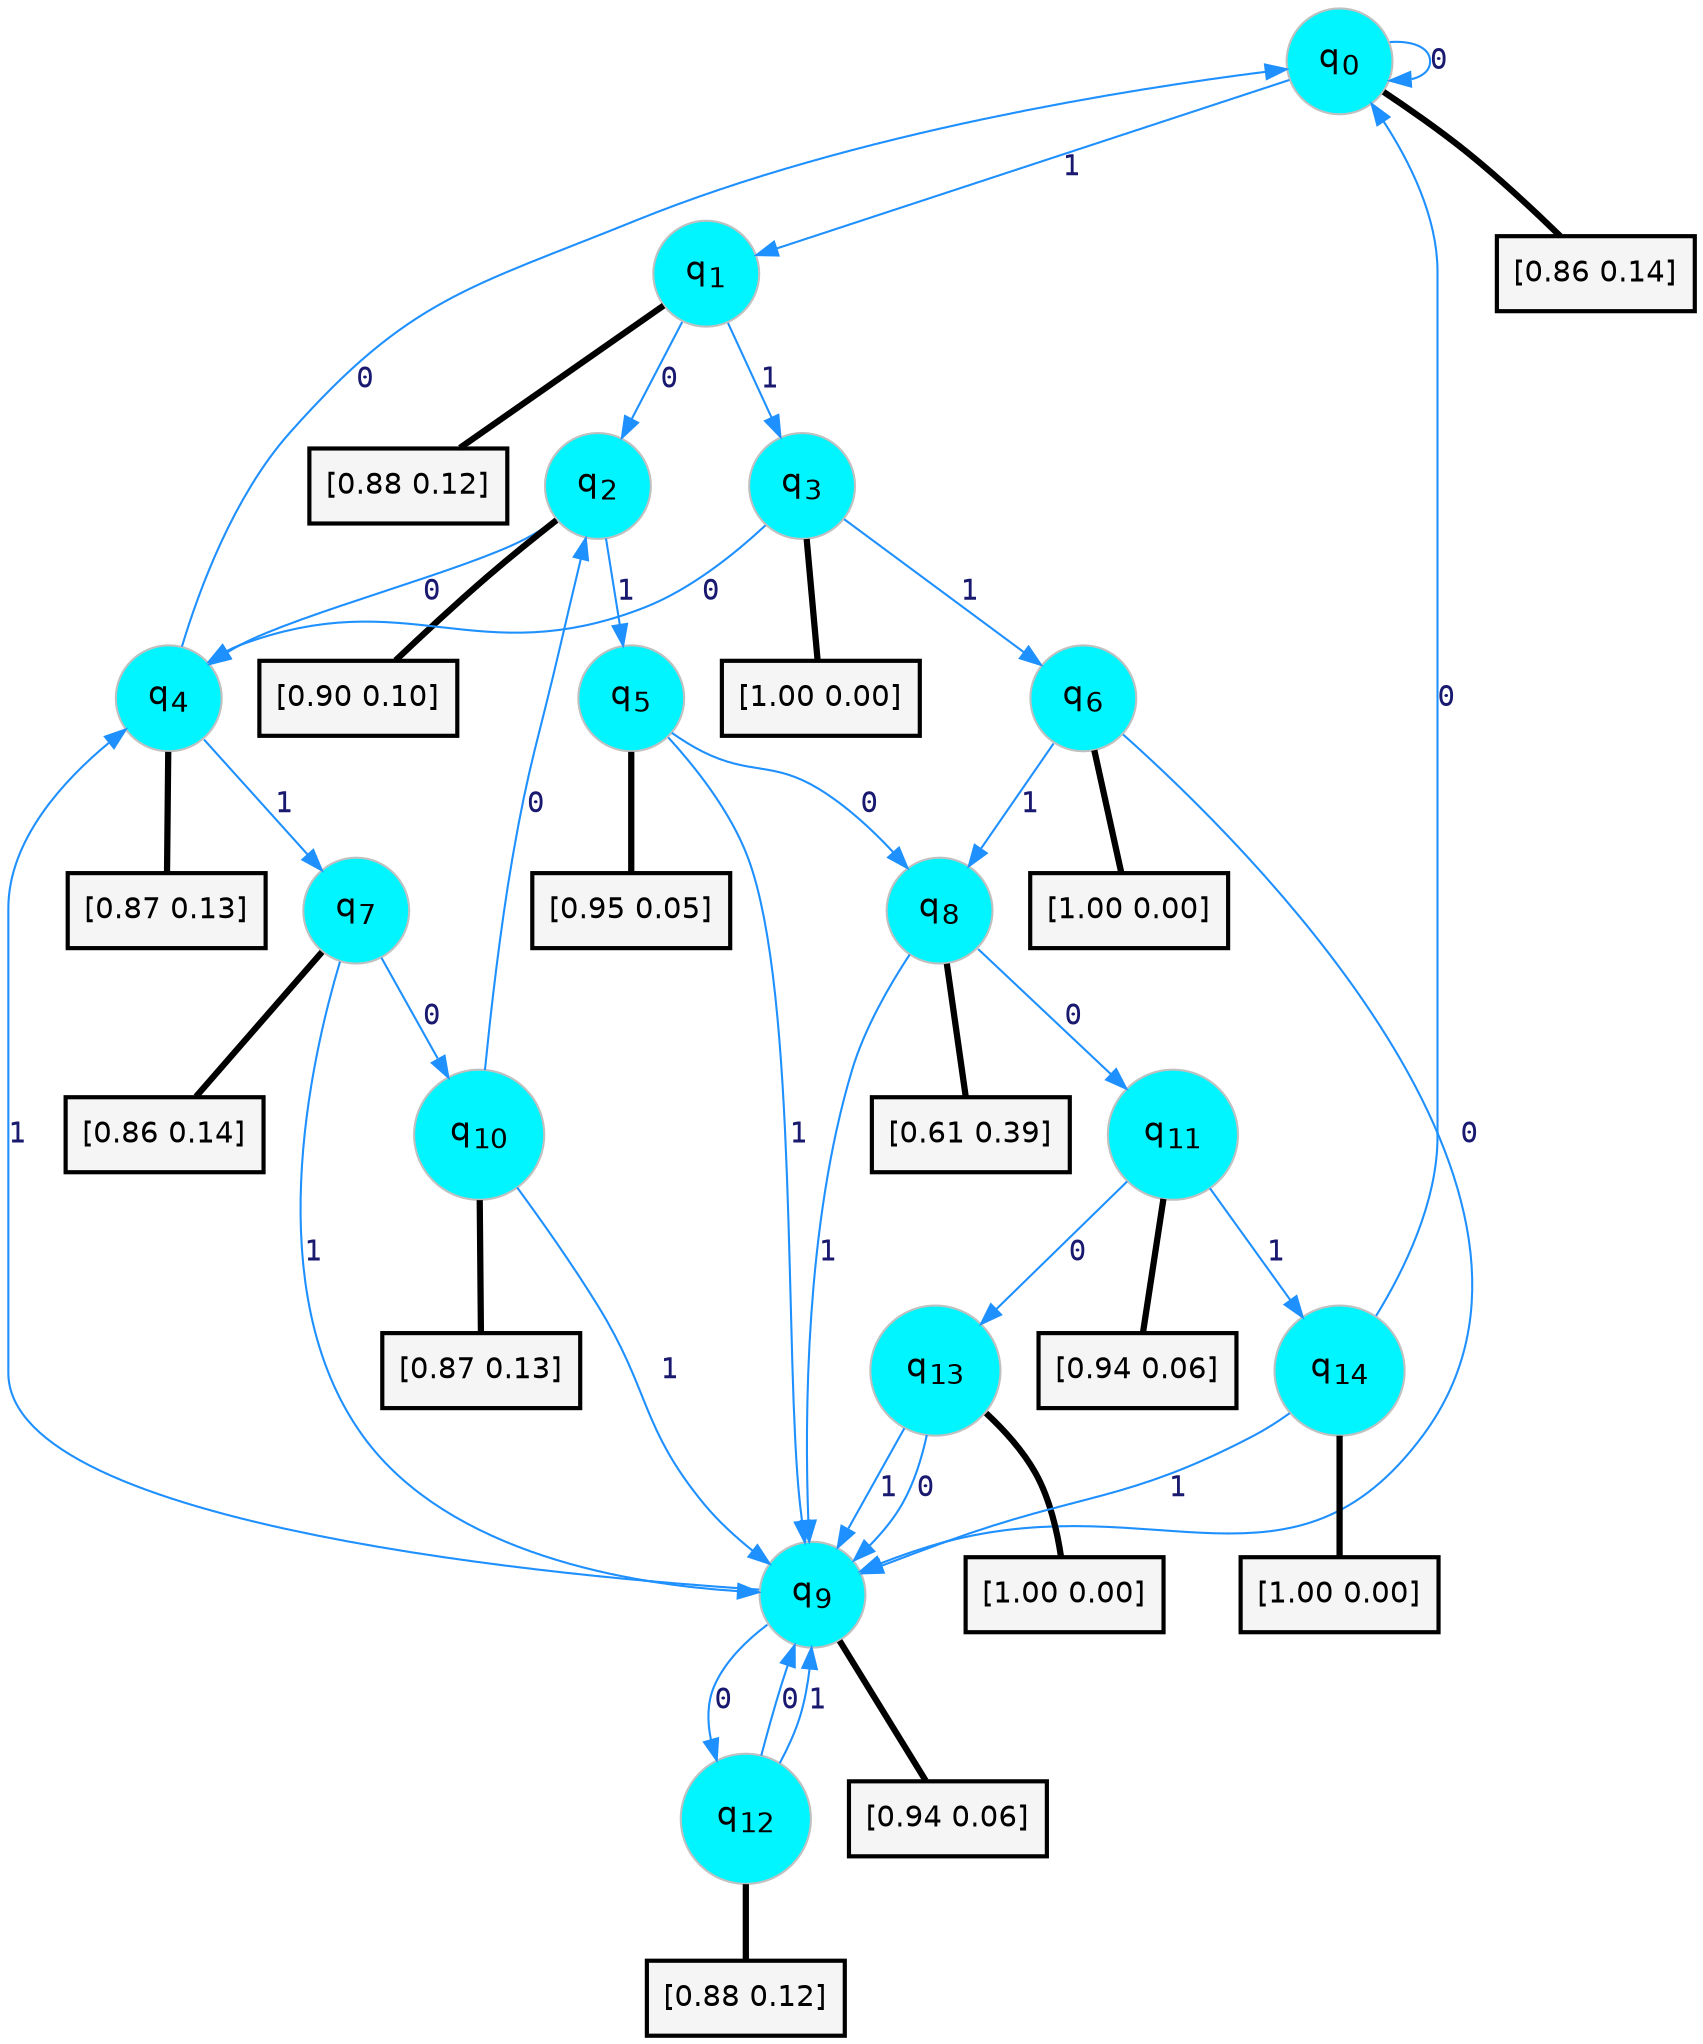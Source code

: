 digraph G {
graph [
bgcolor=transparent, dpi=300, rankdir=TD, size="40,25"];
node [
color=gray, fillcolor=turquoise1, fontcolor=black, fontname=Helvetica, fontsize=16, fontweight=bold, shape=circle, style=filled];
edge [
arrowsize=1, color=dodgerblue1, fontcolor=midnightblue, fontname=courier, fontweight=bold, penwidth=1, style=solid, weight=20];
0[label=<q<SUB>0</SUB>>];
1[label=<q<SUB>1</SUB>>];
2[label=<q<SUB>2</SUB>>];
3[label=<q<SUB>3</SUB>>];
4[label=<q<SUB>4</SUB>>];
5[label=<q<SUB>5</SUB>>];
6[label=<q<SUB>6</SUB>>];
7[label=<q<SUB>7</SUB>>];
8[label=<q<SUB>8</SUB>>];
9[label=<q<SUB>9</SUB>>];
10[label=<q<SUB>10</SUB>>];
11[label=<q<SUB>11</SUB>>];
12[label=<q<SUB>12</SUB>>];
13[label=<q<SUB>13</SUB>>];
14[label=<q<SUB>14</SUB>>];
15[label="[0.86 0.14]", shape=box,fontcolor=black, fontname=Helvetica, fontsize=14, penwidth=2, fillcolor=whitesmoke,color=black];
16[label="[0.88 0.12]", shape=box,fontcolor=black, fontname=Helvetica, fontsize=14, penwidth=2, fillcolor=whitesmoke,color=black];
17[label="[0.90 0.10]", shape=box,fontcolor=black, fontname=Helvetica, fontsize=14, penwidth=2, fillcolor=whitesmoke,color=black];
18[label="[1.00 0.00]", shape=box,fontcolor=black, fontname=Helvetica, fontsize=14, penwidth=2, fillcolor=whitesmoke,color=black];
19[label="[0.87 0.13]", shape=box,fontcolor=black, fontname=Helvetica, fontsize=14, penwidth=2, fillcolor=whitesmoke,color=black];
20[label="[0.95 0.05]", shape=box,fontcolor=black, fontname=Helvetica, fontsize=14, penwidth=2, fillcolor=whitesmoke,color=black];
21[label="[1.00 0.00]", shape=box,fontcolor=black, fontname=Helvetica, fontsize=14, penwidth=2, fillcolor=whitesmoke,color=black];
22[label="[0.86 0.14]", shape=box,fontcolor=black, fontname=Helvetica, fontsize=14, penwidth=2, fillcolor=whitesmoke,color=black];
23[label="[0.61 0.39]", shape=box,fontcolor=black, fontname=Helvetica, fontsize=14, penwidth=2, fillcolor=whitesmoke,color=black];
24[label="[0.94 0.06]", shape=box,fontcolor=black, fontname=Helvetica, fontsize=14, penwidth=2, fillcolor=whitesmoke,color=black];
25[label="[0.87 0.13]", shape=box,fontcolor=black, fontname=Helvetica, fontsize=14, penwidth=2, fillcolor=whitesmoke,color=black];
26[label="[0.94 0.06]", shape=box,fontcolor=black, fontname=Helvetica, fontsize=14, penwidth=2, fillcolor=whitesmoke,color=black];
27[label="[0.88 0.12]", shape=box,fontcolor=black, fontname=Helvetica, fontsize=14, penwidth=2, fillcolor=whitesmoke,color=black];
28[label="[1.00 0.00]", shape=box,fontcolor=black, fontname=Helvetica, fontsize=14, penwidth=2, fillcolor=whitesmoke,color=black];
29[label="[1.00 0.00]", shape=box,fontcolor=black, fontname=Helvetica, fontsize=14, penwidth=2, fillcolor=whitesmoke,color=black];
0->0 [label=0];
0->1 [label=1];
0->15 [arrowhead=none, penwidth=3,color=black];
1->2 [label=0];
1->3 [label=1];
1->16 [arrowhead=none, penwidth=3,color=black];
2->4 [label=0];
2->5 [label=1];
2->17 [arrowhead=none, penwidth=3,color=black];
3->4 [label=0];
3->6 [label=1];
3->18 [arrowhead=none, penwidth=3,color=black];
4->0 [label=0];
4->7 [label=1];
4->19 [arrowhead=none, penwidth=3,color=black];
5->8 [label=0];
5->9 [label=1];
5->20 [arrowhead=none, penwidth=3,color=black];
6->9 [label=0];
6->8 [label=1];
6->21 [arrowhead=none, penwidth=3,color=black];
7->10 [label=0];
7->9 [label=1];
7->22 [arrowhead=none, penwidth=3,color=black];
8->11 [label=0];
8->9 [label=1];
8->23 [arrowhead=none, penwidth=3,color=black];
9->12 [label=0];
9->4 [label=1];
9->24 [arrowhead=none, penwidth=3,color=black];
10->2 [label=0];
10->9 [label=1];
10->25 [arrowhead=none, penwidth=3,color=black];
11->13 [label=0];
11->14 [label=1];
11->26 [arrowhead=none, penwidth=3,color=black];
12->9 [label=0];
12->9 [label=1];
12->27 [arrowhead=none, penwidth=3,color=black];
13->9 [label=0];
13->9 [label=1];
13->28 [arrowhead=none, penwidth=3,color=black];
14->0 [label=0];
14->9 [label=1];
14->29 [arrowhead=none, penwidth=3,color=black];
}
